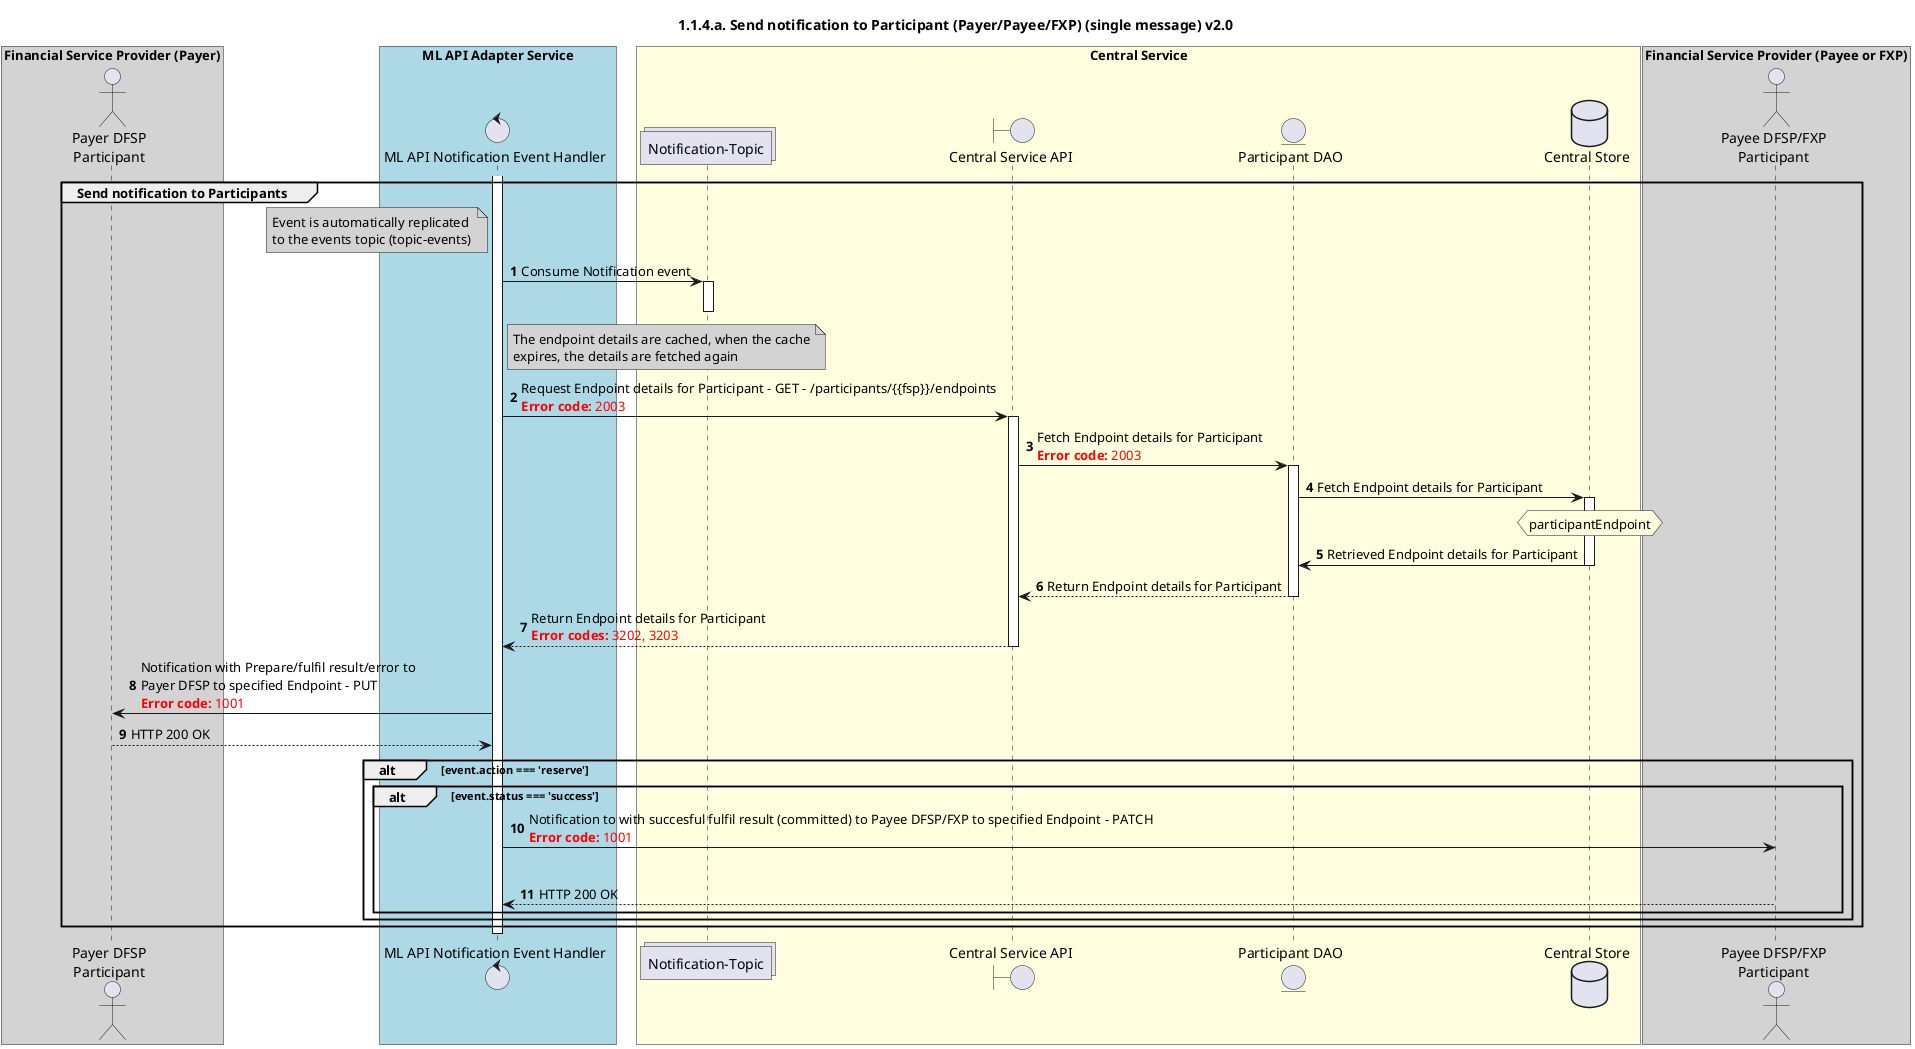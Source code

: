 /'*****
 License
 --------------
 Copyright © 2017 Bill & Melinda Gates Foundation
 The Mojaloop files are made available by the Bill & Melinda Gates Foundation under the Apache License, Version 2.0 (the "License") and you may not use these files except in compliance with the License. You may obtain a copy of the License at
 http://www.apache.org/licenses/LICENSE-2.0
 Unless required by applicable law or agreed to in writing, the Mojaloop files are distributed on an "AS IS" BASIS, WITHOUT WARRANTIES OR CONDITIONS OF ANY KIND, either express or implied. See the License for the specific language governing permissions and limitations under the License.
 
 Contributors
 --------------
 This is the official list of the Mojaloop project contributors for this file.
 Names of the original copyright holders (individuals or organizations)
 should be listed with a '*' in the first column. People who have
 contributed from an organization can be listed under the organization
 that actually holds the copyright for their contributions (see the
 Gates Foundation organization for an example). Those individuals should have
 their names indented and be marked with a '-'. Email address can be added
 optionally within square brackets <email>.
 * Gates Foundation
 - Name Surname <name.surname@gatesfoundation.com>

 * Steven Oderayi <steven.oderayi@infitx.com>
 --------------
 ******'/

@startuml send-notification-to-participant-single-message-v2_0
' declate title
title 1.1.4.a. Send notification to Participant (Payer/Payee/FXP) (single message) v2.0

autonumber

' Actor Keys:
'   actor - Payer DFSP, Payee DFSP
'   boundary - APIs/Interfaces, etc
'   collections - Kafka Topics
'   control - Kafka Consumers
'   entity - Database Access Objects
'   database - Database Persistance Store

' declare actors
actor "Payer DFSP\nParticipant" as PAYER_DFSP
actor "Payee DFSP/FXP\nParticipant" as PAYEE_DFSP_OR_FXP
control "ML API Notification Event Handler" as NOTIFY_HANDLER
boundary "Central Service API" as CSAPI
collections "Notification-Topic" as TOPIC_NOTIFICATIONS
entity "Participant DAO" as PARTICIPANT_DAO
database "Central Store" as DB

box "Financial Service Provider (Payer)" #lightGray
	participant PAYER_DFSP
end box

box "ML API Adapter Service" #LightBlue
	participant NOTIFY_HANDLER
end box

box "Central Service" #LightYellow
    participant TOPIC_NOTIFICATIONS
    participant CSAPI
    participant PARTICIPANT_DAO
    participant DB
end box

box "Financial Service Provider (Payee or FXP)" #lightGray
	participant PAYEE_DFSP_OR_FXP
end box

' start flow
activate NOTIFY_HANDLER
group Send notification to Participants
    note left of NOTIFY_HANDLER #lightgray
        Event is automatically replicated 
        to the events topic (topic-events)
    end note
    TOPIC_NOTIFICATIONS <- NOTIFY_HANDLER: Consume Notification event
    activate TOPIC_NOTIFICATIONS
    deactivate TOPIC_NOTIFICATIONS

    note right of NOTIFY_HANDLER #lightgray
        The endpoint details are cached, when the cache
        expires, the details are fetched again
    end note
    NOTIFY_HANDLER -> CSAPI: Request Endpoint details for Participant - GET - /participants/{{fsp}}/endpoints\n<color #FF0000><b>Error code:</b> 2003</color>

    activate CSAPI
    CSAPI -> PARTICIPANT_DAO: Fetch Endpoint details for Participant\n<color #FF0000><b>Error code:</b> 2003</color>
    activate PARTICIPANT_DAO
    PARTICIPANT_DAO -> DB: Fetch Endpoint details for Participant
    activate DB
    hnote over DB #lightyellow
        participantEndpoint
    end note
    DB -> PARTICIPANT_DAO: Retrieved Endpoint details for Participant
    deactivate DB
    PARTICIPANT_DAO --> CSAPI: Return Endpoint details for Participant
    deactivate PARTICIPANT_DAO
    CSAPI --> NOTIFY_HANDLER: Return Endpoint details for Participant\n<color #FF0000><b>Error codes:</b> 3202, 3203</color>
    deactivate CSAPI
    NOTIFY_HANDLER -> PAYER_DFSP: Notification with Prepare/fulfil result/error to \nPayer DFSP to specified Endpoint - PUT \n<color #FF0000><b>Error code:</b> 1001</color>
    NOTIFY_HANDLER <-- PAYER_DFSP: HTTP 200 OK 
    alt event.action === 'reserve'
        alt event.status === 'success'
        NOTIFY_HANDLER -> PAYEE_DFSP_OR_FXP: Notification to with succesful fulfil result (committed) to Payee DFSP/FXP to specified Endpoint - PATCH \n<color #FF0000><b>Error code:</b> 1001</color>
        |||
        NOTIFY_HANDLER <-- PAYEE_DFSP_OR_FXP: HTTP 200 OK
        end 
    end
end
deactivate NOTIFY_HANDLER
@enduml

